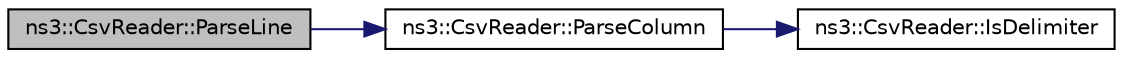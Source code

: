 digraph "ns3::CsvReader::ParseLine"
{
 // LATEX_PDF_SIZE
  edge [fontname="Helvetica",fontsize="10",labelfontname="Helvetica",labelfontsize="10"];
  node [fontname="Helvetica",fontsize="10",shape=record];
  rankdir="LR";
  Node1 [label="ns3::CsvReader::ParseLine",height=0.2,width=0.4,color="black", fillcolor="grey75", style="filled", fontcolor="black",tooltip="Scans the string and splits it into individual columns based on the delimiter."];
  Node1 -> Node2 [color="midnightblue",fontsize="10",style="solid",fontname="Helvetica"];
  Node2 [label="ns3::CsvReader::ParseColumn",height=0.2,width=0.4,color="black", fillcolor="white", style="filled",URL="$classns3_1_1_csv_reader.html#ae45ee919a5472c3d31d987a73ef36002",tooltip="Extracts the data for one column in a csv row."];
  Node2 -> Node3 [color="midnightblue",fontsize="10",style="solid",fontname="Helvetica"];
  Node3 [label="ns3::CsvReader::IsDelimiter",height=0.2,width=0.4,color="black", fillcolor="white", style="filled",URL="$classns3_1_1_csv_reader.html#a51920b92e5f7c0b0ca1d72f7664ae53d",tooltip="Returns true if the supplied character matches the delimiter."];
}
